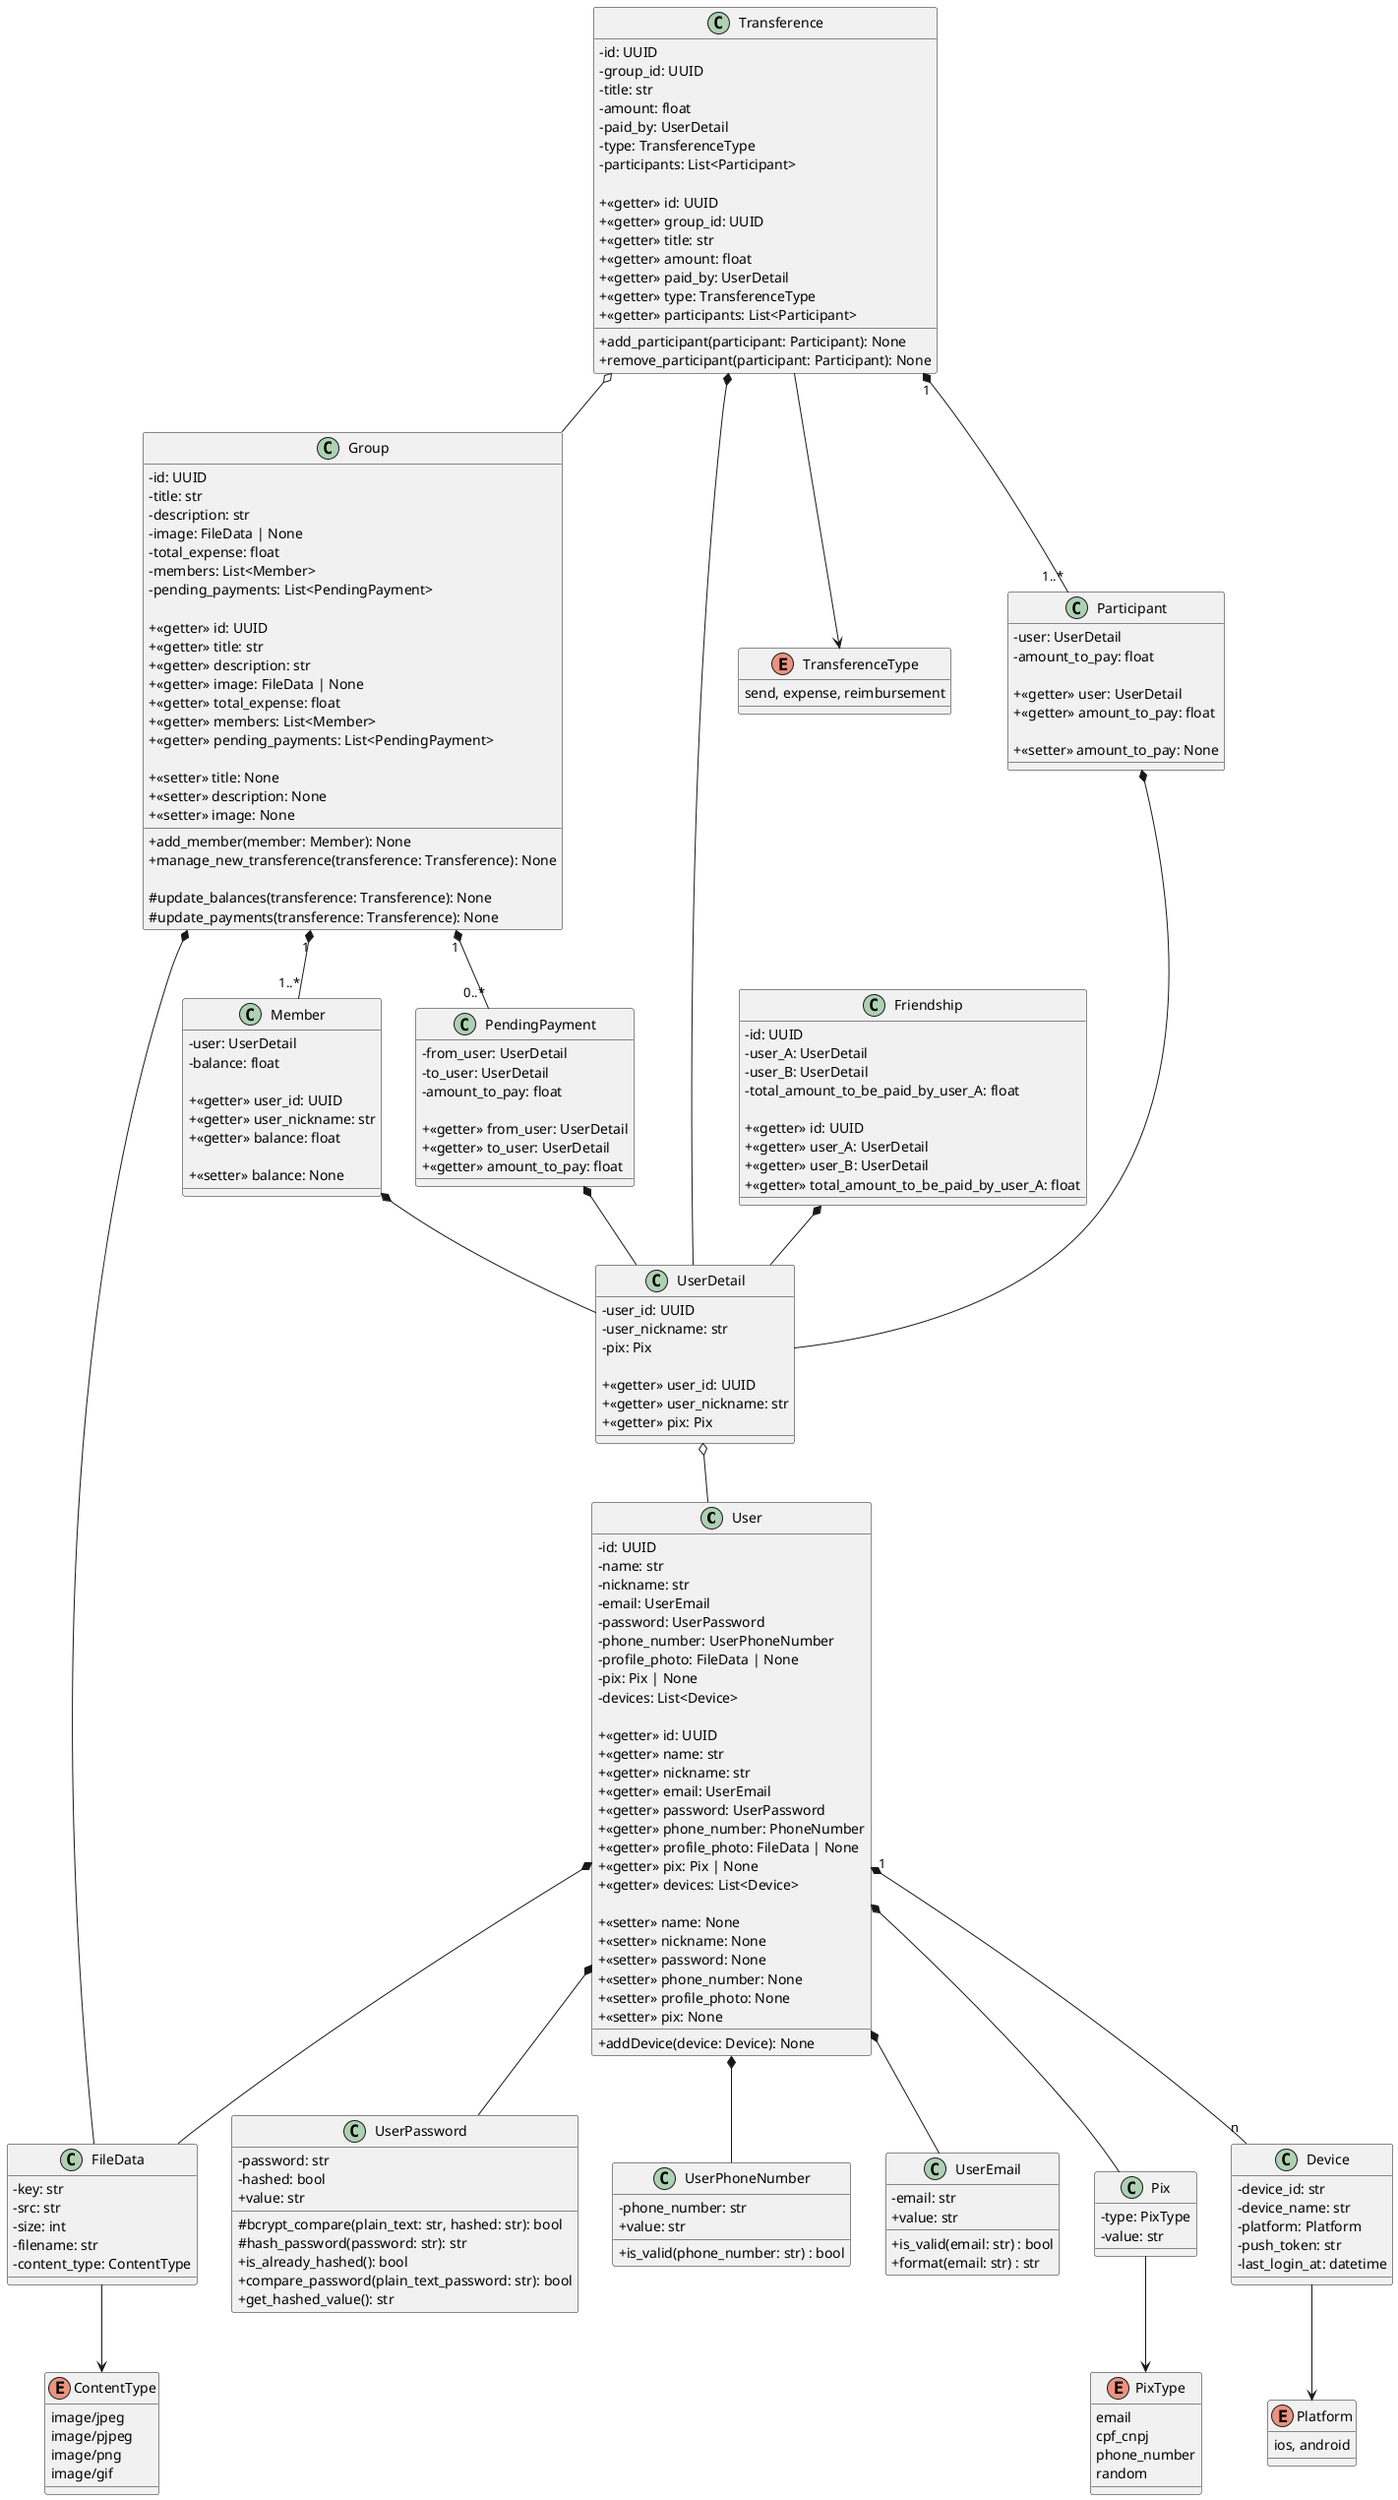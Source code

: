 @startuml "FazAConta Classes"

skinparam classAttributeIconSize 0

class User {
  - id: UUID
  - name: str
  - nickname: str
  - email: UserEmail
  - password: UserPassword
  - phone_number: UserPhoneNumber
  - profile_photo: FileData | None
  - pix: Pix | None
  - devices: List<Device>

  + <<getter>> id: UUID
  + <<getter>> name: str
  + <<getter>> nickname: str
  + <<getter>> email: UserEmail
  + <<getter>> password: UserPassword
  + <<getter>> phone_number: PhoneNumber
  + <<getter>> profile_photo: FileData | None
  + <<getter>> pix: Pix | None
  + <<getter>> devices: List<Device>

  + <<setter>> name: None
  + <<setter>> nickname: None
  + <<setter>> password: None
  + <<setter>> phone_number: None  
  + <<setter>> profile_photo: None
  + <<setter>> pix: None

  + addDevice(device: Device): None
}

class UserEmail {
  - email: str
  + value: str

  + is_valid(email: str) : bool
  + format(email: str) : str
}

class UserPassword {
  - password: str
  - hashed: bool
  + value: str

  # bcrypt_compare(plain_text: str, hashed: str): bool
  # hash_password(password: str): str
  + is_already_hashed(): bool
  + compare_password(plain_text_password: str): bool
  + get_hashed_value(): str
}

class UserPhoneNumber {
  - phone_number: str
  + value: str

  + is_valid(phone_number: str) : bool
}

class FileData {
  - key: str
  - src: str
  - size: int
  - filename: str
  - content_type: ContentType
}

enum ContentType {
  image/jpeg
  image/pjpeg
  image/png
  image/gif
}

class Pix {
  - type: PixType
  - value: str
}

enum PixType {
  email
  cpf_cnpj 
  phone_number 
  random
}

class Device {
  - device_id: str
  - device_name: str
  - platform: Platform
  - push_token: str
  - last_login_at: datetime
}

enum Platform {
  ios, android
}

class UserDetail {
  - user_id: UUID
  - user_nickname: str
  - pix: Pix

  + <<getter>> user_id: UUID
  + <<getter>> user_nickname: str
  + <<getter>> pix: Pix
}

User *-- UserEmail
User *-- UserPassword
User *-- UserPhoneNumber
User *-- FileData
User *-- Pix
User "1" *-- "n" Device

FileData --> ContentType
Pix --> PixType
Device --> Platform

UserDetail o-- User

class Group {
  - id: UUID
  - title: str
  - description: str
  - image: FileData | None
  - total_expense: float
  - members: List<Member>
  - pending_payments: List<PendingPayment>

  + <<getter>> id: UUID
  + <<getter>> title: str
  + <<getter>> description: str
  + <<getter>> image: FileData | None
  + <<getter>> total_expense: float
  + <<getter>> members: List<Member>
  + <<getter>> pending_payments: List<PendingPayment>

  + <<setter>> title: None
  + <<setter>> description: None
  + <<setter>> image: None

  + add_member(member: Member): None
  + manage_new_transference(transference: Transference): None

  # update_balances(transference: Transference): None
  # update_payments(transference: Transference): None
}

class Member {
  - user: UserDetail
  - balance: float

  + <<getter>> user_id: UUID
  + <<getter>> user_nickname: str
  + <<getter>> balance: float

  + <<setter>> balance: None
}

class Transference {
  - id: UUID
  - group_id: UUID
  - title: str
  - amount: float
  - paid_by: UserDetail
  - type: TransferenceType
  - participants: List<Participant>

  + <<getter>> id: UUID
  + <<getter>> group_id: UUID
  + <<getter>> title: str
  + <<getter>> amount: float
  + <<getter>> paid_by: UserDetail
  + <<getter>> type: TransferenceType
  + <<getter>> participants: List<Participant>

  + add_participant(participant: Participant): None
  + remove_participant(participant: Participant): None
}

enum TransferenceType {
  send, expense, reimbursement
}

class Participant {
  - user: UserDetail
  - amount_to_pay: float

  + <<getter>> user: UserDetail 
  + <<getter>> amount_to_pay: float

  + <<setter>> amount_to_pay: None
}

class PendingPayment {
  - from_user: UserDetail
  - to_user: UserDetail
  - amount_to_pay: float

  + <<getter>> from_user: UserDetail
  + <<getter>> to_user: UserDetail 
  + <<getter>> amount_to_pay: float  
}

Group "1" *-- "1..*" Member
Group "1" *-- "0..*" PendingPayment
Group *-- FileData

Member *-- UserDetail
PendingPayment *-- UserDetail

Transference o-- Group
Transference *-- UserDetail
Transference "1" *-- "1..*" Participant
Transference --> TransferenceType

Participant *-- UserDetail

class Friendship {
  - id: UUID
  - user_A: UserDetail
  - user_B: UserDetail
  - total_amount_to_be_paid_by_user_A: float

  + <<getter>> id: UUID
  + <<getter>> user_A: UserDetail
  + <<getter>> user_B: UserDetail
  + <<getter>> total_amount_to_be_paid_by_user_A: float
}

Friendship *-- UserDetail

@enduml